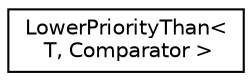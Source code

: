 digraph "Graphical Class Hierarchy"
{
 // LATEX_PDF_SIZE
  edge [fontname="Helvetica",fontsize="10",labelfontname="Helvetica",labelfontsize="10"];
  node [fontname="Helvetica",fontsize="10",shape=record];
  rankdir="LR";
  Node0 [label="LowerPriorityThan\<\l T, Comparator \>",height=0.2,width=0.4,color="black", fillcolor="white", style="filled",URL="$class_lower_priority_than.html",tooltip=" "];
}

